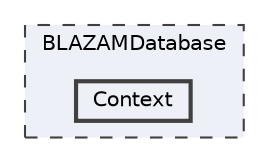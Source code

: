 digraph "BLAZAMDatabase/Context"
{
 // LATEX_PDF_SIZE
  bgcolor="transparent";
  edge [fontname=Helvetica,fontsize=10,labelfontname=Helvetica,labelfontsize=10];
  node [fontname=Helvetica,fontsize=10,shape=box,height=0.2,width=0.4];
  compound=true
  subgraph clusterdir_74c120be7d521141a777c93deee301c7 {
    graph [ bgcolor="#edf0f7", pencolor="grey25", label="BLAZAMDatabase", fontname=Helvetica,fontsize=10 style="filled,dashed", URL="dir_74c120be7d521141a777c93deee301c7.html",tooltip=""]
  dir_e0502b7051a918d47af553ddee93f1cc [label="Context", fillcolor="#edf0f7", color="grey25", style="filled,bold", URL="dir_e0502b7051a918d47af553ddee93f1cc.html",tooltip=""];
  }
}
